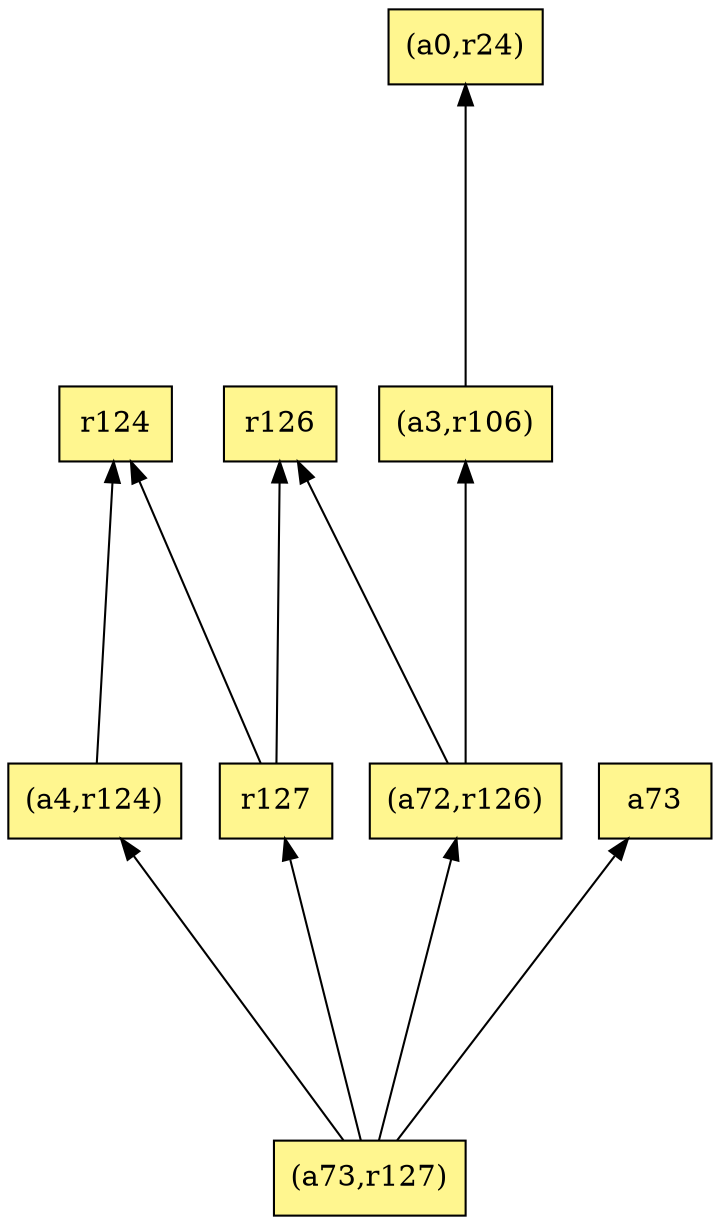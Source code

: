 digraph G {
rankdir=BT;ranksep="2.0";
"(a4,r124)" [shape=record,fillcolor=khaki1,style=filled,label="{(a4,r124)}"];
"(a3,r106)" [shape=record,fillcolor=khaki1,style=filled,label="{(a3,r106)}"];
"(a0,r24)" [shape=record,fillcolor=khaki1,style=filled,label="{(a0,r24)}"];
"r124" [shape=record,fillcolor=khaki1,style=filled,label="{r124}"];
"r126" [shape=record,fillcolor=khaki1,style=filled,label="{r126}"];
"r127" [shape=record,fillcolor=khaki1,style=filled,label="{r127}"];
"(a73,r127)" [shape=record,fillcolor=khaki1,style=filled,label="{(a73,r127)}"];
"(a72,r126)" [shape=record,fillcolor=khaki1,style=filled,label="{(a72,r126)}"];
"a73" [shape=record,fillcolor=khaki1,style=filled,label="{a73}"];
"(a4,r124)" -> "r124"
"(a3,r106)" -> "(a0,r24)"
"r127" -> "r124"
"r127" -> "r126"
"(a73,r127)" -> "(a4,r124)"
"(a73,r127)" -> "r127"
"(a73,r127)" -> "(a72,r126)"
"(a73,r127)" -> "a73"
"(a72,r126)" -> "(a3,r106)"
"(a72,r126)" -> "r126"
}